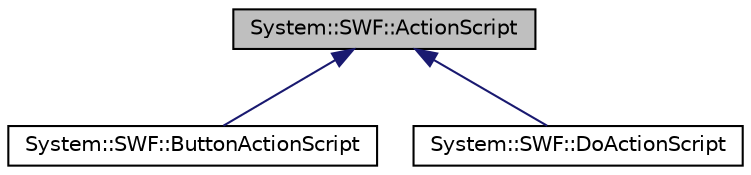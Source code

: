 digraph G
{
  edge [fontname="Helvetica",fontsize="10",labelfontname="Helvetica",labelfontsize="10"];
  node [fontname="Helvetica",fontsize="10",shape=record];
  Node1 [label="System::SWF::ActionScript",height=0.2,width=0.4,color="black", fillcolor="grey75", style="filled" fontcolor="black"];
  Node1 -> Node2 [dir="back",color="midnightblue",fontsize="10",style="solid",fontname="Helvetica"];
  Node2 [label="System::SWF::ButtonActionScript",height=0.2,width=0.4,color="black", fillcolor="white", style="filled",URL="$class_system_1_1_s_w_f_1_1_button_action_script.html"];
  Node1 -> Node3 [dir="back",color="midnightblue",fontsize="10",style="solid",fontname="Helvetica"];
  Node3 [label="System::SWF::DoActionScript",height=0.2,width=0.4,color="black", fillcolor="white", style="filled",URL="$class_system_1_1_s_w_f_1_1_do_action_script.html"];
}
